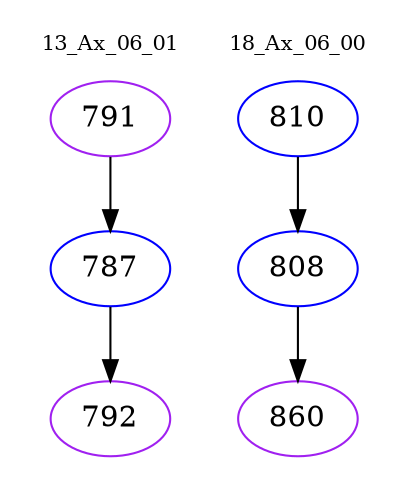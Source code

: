 digraph{
subgraph cluster_0 {
color = white
label = "13_Ax_06_01";
fontsize=10;
T0_791 [label="791", color="purple"]
T0_791 -> T0_787 [color="black"]
T0_787 [label="787", color="blue"]
T0_787 -> T0_792 [color="black"]
T0_792 [label="792", color="purple"]
}
subgraph cluster_1 {
color = white
label = "18_Ax_06_00";
fontsize=10;
T1_810 [label="810", color="blue"]
T1_810 -> T1_808 [color="black"]
T1_808 [label="808", color="blue"]
T1_808 -> T1_860 [color="black"]
T1_860 [label="860", color="purple"]
}
}
